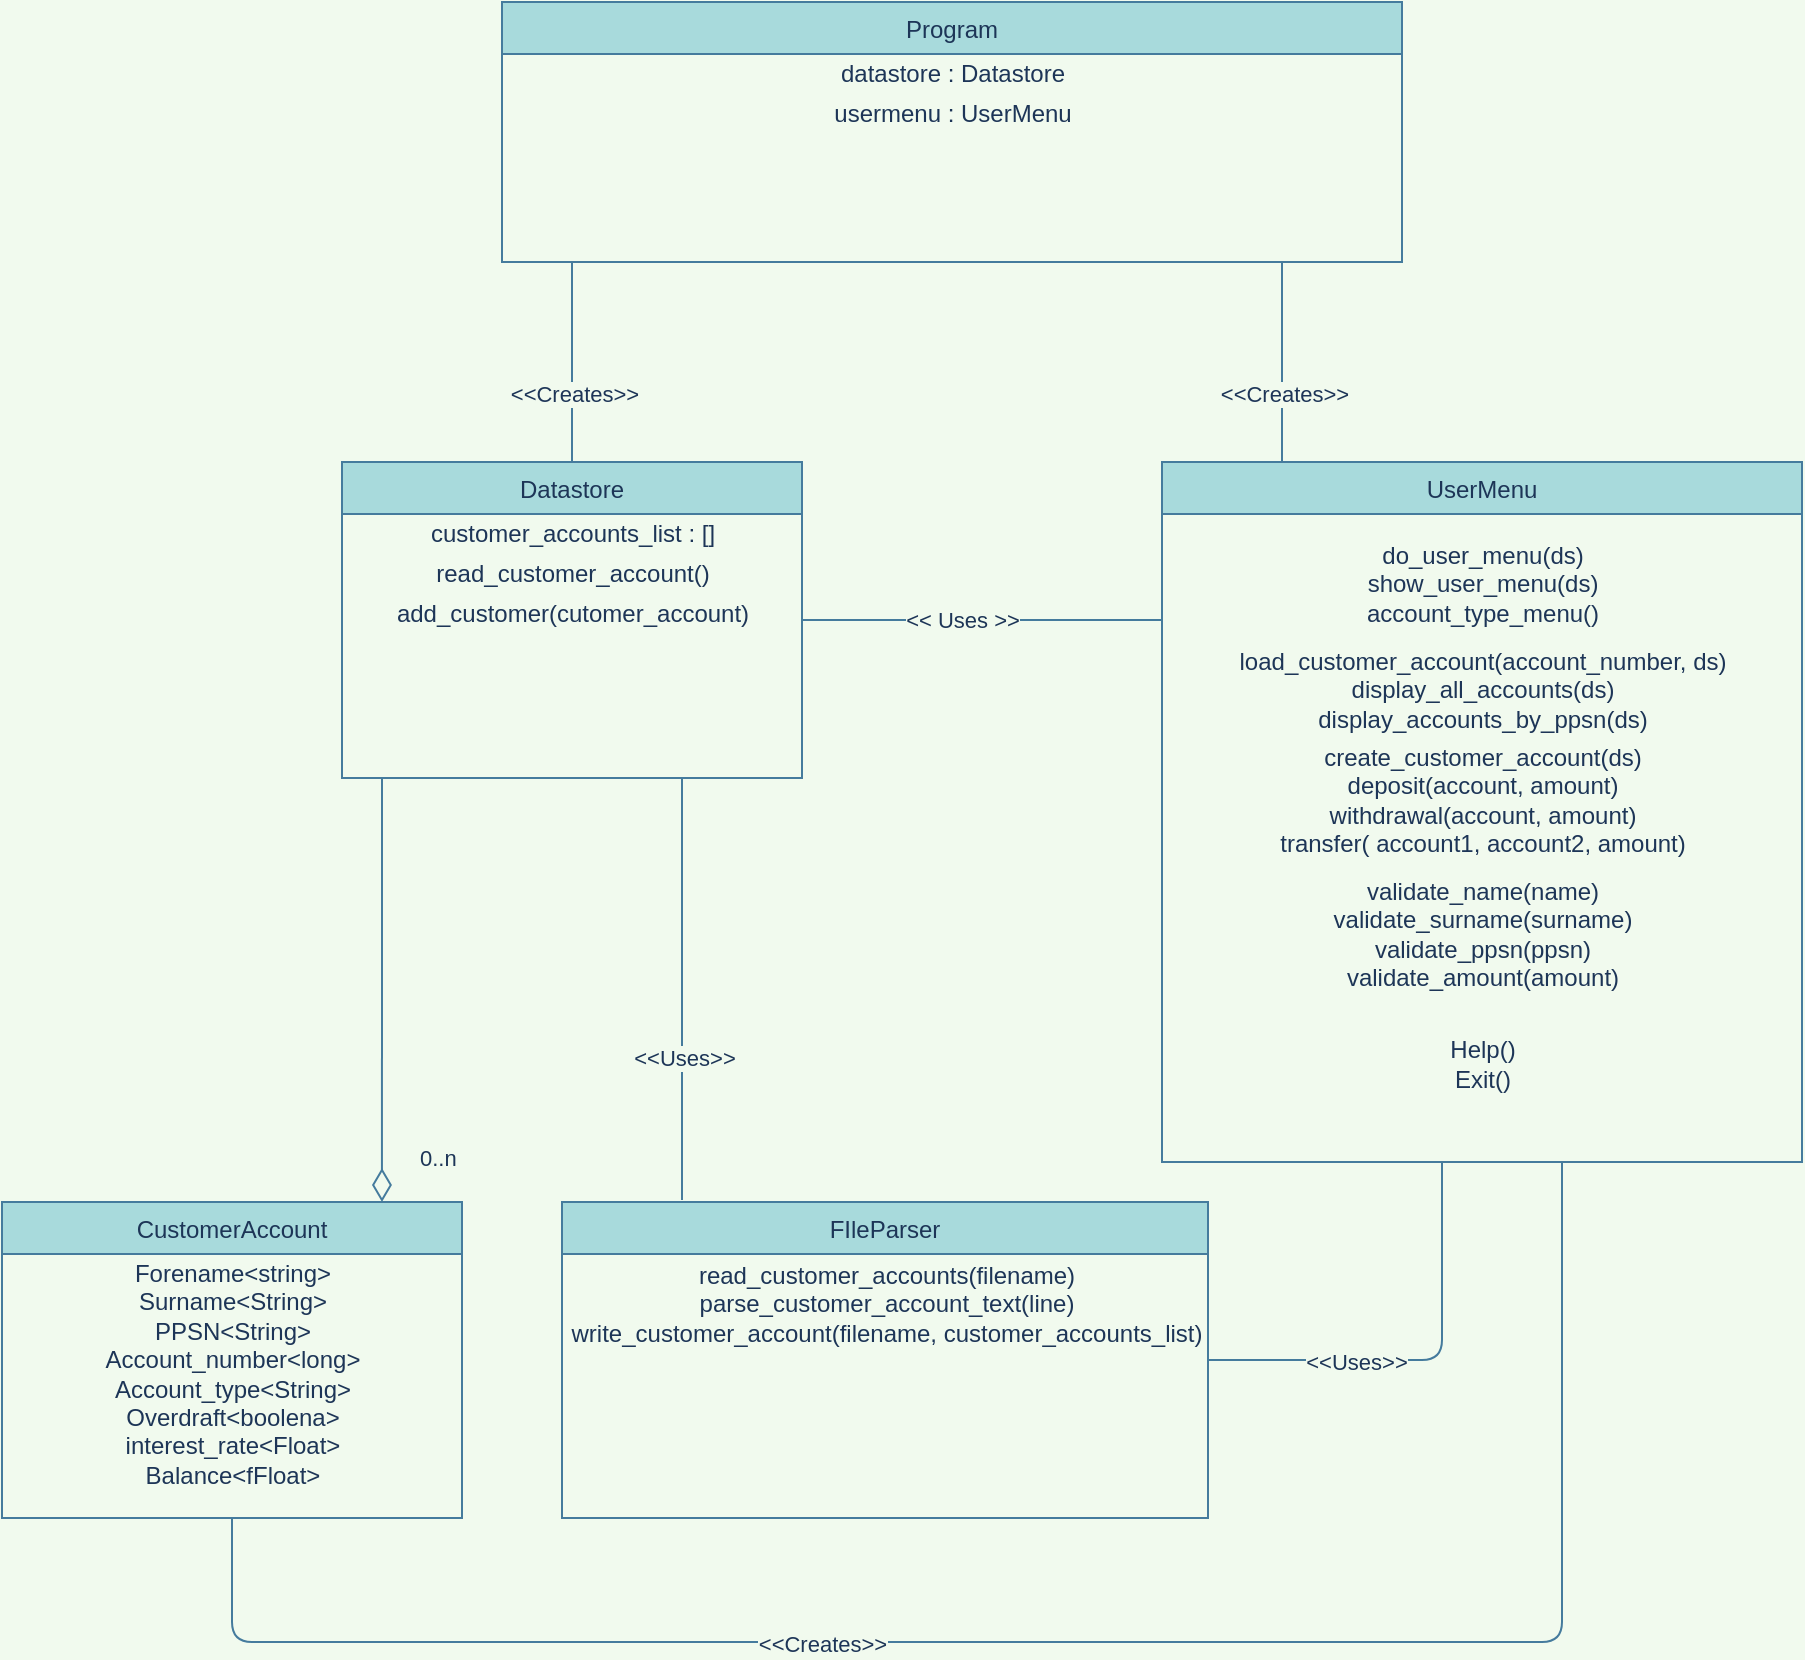 <mxfile>
    <diagram id="C5RBs43oDa-KdzZeNtuy" name="Page-1">
        <mxGraphModel dx="1001" dy="502" grid="0" gridSize="10" guides="1" tooltips="1" connect="1" arrows="1" fold="1" page="1" pageScale="1" pageWidth="1169" pageHeight="1654" background="#F1FAEE" math="0" shadow="0">
            <root>
                <mxCell id="WIyWlLk6GJQsqaUBKTNV-0"/>
                <mxCell id="WIyWlLk6GJQsqaUBKTNV-1" parent="WIyWlLk6GJQsqaUBKTNV-0"/>
                <mxCell id="zkfFHV4jXpPFQw0GAbJ--0" value="Program" style="swimlane;fontStyle=0;align=center;verticalAlign=top;childLayout=stackLayout;horizontal=1;startSize=26;horizontalStack=0;resizeParent=1;resizeLast=0;collapsible=1;marginBottom=0;rounded=0;shadow=0;strokeWidth=1;fillColor=#A8DADC;strokeColor=#457B9D;fontColor=#1D3557;" parent="WIyWlLk6GJQsqaUBKTNV-1" vertex="1">
                    <mxGeometry x="310" y="10" width="450" height="130" as="geometry">
                        <mxRectangle x="230" y="140" width="160" height="26" as="alternateBounds"/>
                    </mxGeometry>
                </mxCell>
                <mxCell id="22" value="datastore : Datastore" style="text;html=1;align=center;verticalAlign=middle;resizable=0;points=[];autosize=1;strokeColor=none;fontColor=#1D3557;" parent="zkfFHV4jXpPFQw0GAbJ--0" vertex="1">
                    <mxGeometry y="26" width="450" height="20" as="geometry"/>
                </mxCell>
                <mxCell id="21" value="usermenu : UserMenu" style="text;html=1;align=center;verticalAlign=middle;resizable=0;points=[];autosize=1;strokeColor=none;fontColor=#1D3557;" parent="zkfFHV4jXpPFQw0GAbJ--0" vertex="1">
                    <mxGeometry y="46" width="450" height="20" as="geometry"/>
                </mxCell>
                <mxCell id="4eJD2KPFafU_sKiDWh8K-37" value="Datastore" style="swimlane;fontStyle=0;align=center;verticalAlign=top;childLayout=stackLayout;horizontal=1;startSize=26;horizontalStack=0;resizeParent=1;resizeLast=0;collapsible=1;marginBottom=0;rounded=0;shadow=0;strokeWidth=1;fillColor=#A8DADC;strokeColor=#457B9D;fontColor=#1D3557;" parent="WIyWlLk6GJQsqaUBKTNV-1" vertex="1">
                    <mxGeometry x="230" y="240" width="230" height="158" as="geometry">
                        <mxRectangle x="230" y="140" width="160" height="26" as="alternateBounds"/>
                    </mxGeometry>
                </mxCell>
                <mxCell id="23" value="customer_accounts_list : []" style="text;html=1;align=center;verticalAlign=middle;resizable=0;points=[];autosize=1;strokeColor=none;fontColor=#1D3557;" parent="4eJD2KPFafU_sKiDWh8K-37" vertex="1">
                    <mxGeometry y="26" width="230" height="20" as="geometry"/>
                </mxCell>
                <mxCell id="25" value="read_customer_account()" style="text;html=1;align=center;verticalAlign=middle;resizable=0;points=[];autosize=1;strokeColor=none;fontColor=#1D3557;" parent="4eJD2KPFafU_sKiDWh8K-37" vertex="1">
                    <mxGeometry y="46" width="230" height="20" as="geometry"/>
                </mxCell>
                <mxCell id="26" value="add_customer(cutomer_account)" style="text;html=1;align=center;verticalAlign=middle;resizable=0;points=[];autosize=1;strokeColor=none;fontColor=#1D3557;" parent="4eJD2KPFafU_sKiDWh8K-37" vertex="1">
                    <mxGeometry y="66" width="230" height="20" as="geometry"/>
                </mxCell>
                <mxCell id="0" value="UserMenu" style="swimlane;fontStyle=0;align=center;verticalAlign=top;childLayout=stackLayout;horizontal=1;startSize=26;horizontalStack=0;resizeParent=1;resizeLast=0;collapsible=1;marginBottom=0;rounded=0;shadow=0;strokeWidth=1;fillColor=#A8DADC;strokeColor=#457B9D;fontColor=#1D3557;" parent="WIyWlLk6GJQsqaUBKTNV-1" vertex="1">
                    <mxGeometry x="640" y="240" width="320" height="350" as="geometry">
                        <mxRectangle x="230" y="140" width="160" height="26" as="alternateBounds"/>
                    </mxGeometry>
                </mxCell>
                <mxCell id="29" value="do_user_menu(ds)&lt;br&gt;show_user_menu(ds)&lt;br&gt;account_type_menu()&lt;br&gt;" style="text;html=1;align=center;verticalAlign=middle;resizable=0;points=[];autosize=2;strokeColor=none;spacingTop=20;fontColor=#1D3557;" parent="0" vertex="1">
                    <mxGeometry y="26" width="320" height="50" as="geometry"/>
                </mxCell>
                <mxCell id="27" value="load_customer_account(account_number, ds)&lt;br&gt;display_all_accounts(ds)&lt;br&gt;display_accounts_by_ppsn(ds)&lt;br&gt;" style="text;html=1;align=center;verticalAlign=middle;resizable=0;points=[];autosize=2;strokeColor=none;spacingTop=26;fontColor=#1D3557;" parent="0" vertex="1">
                    <mxGeometry y="76" width="320" height="50" as="geometry"/>
                </mxCell>
                <mxCell id="30" value="create_customer_account(ds)&lt;br&gt;deposit(account, amount)&lt;br&gt;withdrawal(account, amount)&lt;br&gt;transfer( account1, account2, amount)" style="text;html=1;align=center;verticalAlign=middle;resizable=0;points=[];autosize=3;strokeColor=none;spacingTop=26;fontColor=#1D3557;" parent="0" vertex="1">
                    <mxGeometry y="126" width="320" height="60" as="geometry"/>
                </mxCell>
                <mxCell id="31" value="validate_name(name)&lt;br&gt;validate_surname(surname)&lt;br&gt;validate_ppsn(ppsn)&lt;br&gt;validate_amount(amount)" style="text;html=1;align=center;verticalAlign=middle;resizable=0;points=[];autosize=1;strokeColor=none;spacingTop=20;fontColor=#1D3557;" parent="0" vertex="1">
                    <mxGeometry y="186" width="320" height="80" as="geometry"/>
                </mxCell>
                <mxCell id="32" value="Help()&lt;br&gt;Exit()&lt;br&gt;" style="text;html=1;align=center;verticalAlign=middle;resizable=0;points=[];autosize=1;strokeColor=none;spacingTop=20;fontColor=#1D3557;" parent="0" vertex="1">
                    <mxGeometry y="266" width="320" height="50" as="geometry"/>
                </mxCell>
                <mxCell id="1" value="CustomerAccount" style="swimlane;fontStyle=0;align=center;verticalAlign=top;childLayout=stackLayout;horizontal=1;startSize=26;horizontalStack=0;resizeParent=1;resizeLast=0;collapsible=1;marginBottom=0;rounded=0;shadow=0;strokeWidth=1;fillColor=#A8DADC;strokeColor=#457B9D;fontColor=#1D3557;" parent="WIyWlLk6GJQsqaUBKTNV-1" vertex="1">
                    <mxGeometry x="60" y="610" width="230" height="158" as="geometry">
                        <mxRectangle x="230" y="140" width="160" height="26" as="alternateBounds"/>
                    </mxGeometry>
                </mxCell>
                <mxCell id="33" value="Forename&amp;lt;string&amp;gt;&lt;br&gt;Surname&amp;lt;String&amp;gt;&lt;br&gt;PPSN&amp;lt;String&amp;gt;&lt;br&gt;Account_number&amp;lt;long&amp;gt;&lt;br&gt;Account_type&amp;lt;String&amp;gt;&lt;br&gt;Overdraft&amp;lt;boolena&amp;gt;&lt;br&gt;interest_rate&amp;lt;Float&amp;gt;&lt;br&gt;Balance&amp;lt;fFloat&amp;gt;" style="text;html=1;align=center;verticalAlign=middle;resizable=0;points=[];autosize=1;strokeColor=none;fontColor=#1D3557;" parent="1" vertex="1">
                    <mxGeometry y="26" width="230" height="120" as="geometry"/>
                </mxCell>
                <mxCell id="2" value="FIleParser" style="swimlane;fontStyle=0;align=center;verticalAlign=top;childLayout=stackLayout;horizontal=1;startSize=26;horizontalStack=0;resizeParent=1;resizeLast=0;collapsible=1;marginBottom=0;rounded=0;shadow=0;strokeWidth=1;fillColor=#A8DADC;strokeColor=#457B9D;fontColor=#1D3557;" parent="WIyWlLk6GJQsqaUBKTNV-1" vertex="1">
                    <mxGeometry x="340" y="610" width="323" height="158" as="geometry">
                        <mxRectangle x="230" y="140" width="160" height="26" as="alternateBounds"/>
                    </mxGeometry>
                </mxCell>
                <mxCell id="46" value="read_customer_accounts(filename)&lt;br&gt;parse_customer_account_text(line)&lt;br&gt;write_customer_account(filename, customer_accounts_list)" style="text;html=1;align=center;verticalAlign=middle;resizable=0;points=[];autosize=1;strokeColor=none;fontColor=#1D3557;" parent="2" vertex="1">
                    <mxGeometry y="26" width="323" height="50" as="geometry"/>
                </mxCell>
                <mxCell id="7" value="" style="endArrow=none;html=1;exitX=0.5;exitY=0;exitDx=0;exitDy=0;labelBackgroundColor=#F1FAEE;strokeColor=#457B9D;fontColor=#1D3557;" parent="WIyWlLk6GJQsqaUBKTNV-1" source="4eJD2KPFafU_sKiDWh8K-37" edge="1">
                    <mxGeometry width="50" height="50" relative="1" as="geometry">
                        <mxPoint x="490" y="400" as="sourcePoint"/>
                        <mxPoint x="345" y="140" as="targetPoint"/>
                    </mxGeometry>
                </mxCell>
                <mxCell id="8" value="&amp;lt;&amp;lt;Creates&amp;gt;&amp;gt;" style="edgeLabel;html=1;align=center;verticalAlign=middle;resizable=0;points=[];labelBackgroundColor=#F1FAEE;fontColor=#1D3557;" parent="7" vertex="1" connectable="0">
                    <mxGeometry x="-0.32" y="-1" relative="1" as="geometry">
                        <mxPoint as="offset"/>
                    </mxGeometry>
                </mxCell>
                <mxCell id="9" value="" style="endArrow=none;html=1;exitX=0.5;exitY=0;exitDx=0;exitDy=0;labelBackgroundColor=#F1FAEE;strokeColor=#457B9D;fontColor=#1D3557;" parent="WIyWlLk6GJQsqaUBKTNV-1" edge="1">
                    <mxGeometry width="50" height="50" relative="1" as="geometry">
                        <mxPoint x="700" y="240" as="sourcePoint"/>
                        <mxPoint x="700" y="140" as="targetPoint"/>
                    </mxGeometry>
                </mxCell>
                <mxCell id="10" value="&amp;lt;&amp;lt;Creates&amp;gt;&amp;gt;" style="edgeLabel;html=1;align=center;verticalAlign=middle;resizable=0;points=[];labelBackgroundColor=#F1FAEE;fontColor=#1D3557;" parent="9" vertex="1" connectable="0">
                    <mxGeometry x="-0.32" y="-1" relative="1" as="geometry">
                        <mxPoint as="offset"/>
                    </mxGeometry>
                </mxCell>
                <mxCell id="11" value="" style="endArrow=none;html=1;exitX=1;exitY=0.5;exitDx=0;exitDy=0;labelBackgroundColor=#F1FAEE;strokeColor=#457B9D;fontColor=#1D3557;" parent="WIyWlLk6GJQsqaUBKTNV-1" source="4eJD2KPFafU_sKiDWh8K-37" edge="1">
                    <mxGeometry width="50" height="50" relative="1" as="geometry">
                        <mxPoint x="490" y="400" as="sourcePoint"/>
                        <mxPoint x="640" y="319" as="targetPoint"/>
                    </mxGeometry>
                </mxCell>
                <mxCell id="12" value="&amp;lt;&amp;lt; Uses &amp;gt;&amp;gt;" style="edgeLabel;html=1;align=center;verticalAlign=middle;resizable=0;points=[];labelBackgroundColor=#F1FAEE;fontColor=#1D3557;" parent="11" vertex="1" connectable="0">
                    <mxGeometry x="-0.322" y="1" relative="1" as="geometry">
                        <mxPoint x="19" y="1" as="offset"/>
                    </mxGeometry>
                </mxCell>
                <mxCell id="14" value="0..n" style="endArrow=none;html=1;endSize=12;startArrow=diamondThin;startSize=14;startFill=0;align=left;verticalAlign=bottom;strokeWidth=1;endFill=0;entryX=0.75;entryY=1;entryDx=0;entryDy=0;exitX=0.826;exitY=0;exitDx=0;exitDy=0;exitPerimeter=0;labelBackgroundColor=#F1FAEE;strokeColor=#457B9D;fontColor=#1D3557;" parent="WIyWlLk6GJQsqaUBKTNV-1" source="1" edge="1">
                    <mxGeometry x="-0.873" y="-17" relative="1" as="geometry">
                        <mxPoint x="250" y="470" as="sourcePoint"/>
                        <mxPoint x="250" y="398" as="targetPoint"/>
                        <mxPoint as="offset"/>
                    </mxGeometry>
                </mxCell>
                <mxCell id="15" value="" style="endArrow=none;html=1;labelBackgroundColor=#F1FAEE;strokeColor=#457B9D;fontColor=#1D3557;" parent="WIyWlLk6GJQsqaUBKTNV-1" edge="1">
                    <mxGeometry width="50" height="50" relative="1" as="geometry">
                        <mxPoint x="400" y="609" as="sourcePoint"/>
                        <mxPoint x="400" y="398" as="targetPoint"/>
                    </mxGeometry>
                </mxCell>
                <mxCell id="16" value="&amp;lt;&amp;lt;Uses&amp;gt;&amp;gt;" style="edgeLabel;html=1;align=center;verticalAlign=middle;resizable=0;points=[];labelBackgroundColor=#F1FAEE;fontColor=#1D3557;" parent="15" vertex="1" connectable="0">
                    <mxGeometry x="-0.32" y="-1" relative="1" as="geometry">
                        <mxPoint as="offset"/>
                    </mxGeometry>
                </mxCell>
                <mxCell id="18" value="" style="endArrow=none;html=1;exitX=1;exitY=0.5;exitDx=0;exitDy=0;labelBackgroundColor=#F1FAEE;strokeColor=#457B9D;fontColor=#1D3557;" parent="WIyWlLk6GJQsqaUBKTNV-1" source="2" edge="1">
                    <mxGeometry width="50" height="50" relative="1" as="geometry">
                        <mxPoint x="680.01" y="538.05" as="sourcePoint"/>
                        <mxPoint x="780" y="590" as="targetPoint"/>
                        <Array as="points">
                            <mxPoint x="780" y="689"/>
                        </Array>
                    </mxGeometry>
                </mxCell>
                <mxCell id="19" value="&amp;lt;&amp;lt;Uses&amp;gt;&amp;gt;" style="edgeLabel;html=1;align=center;verticalAlign=middle;resizable=0;points=[];labelBackgroundColor=#F1FAEE;fontColor=#1D3557;" parent="18" vertex="1" connectable="0">
                    <mxGeometry x="-0.32" y="-1" relative="1" as="geometry">
                        <mxPoint as="offset"/>
                    </mxGeometry>
                </mxCell>
                <mxCell id="37" value="" style="endArrow=none;html=1;exitX=0.5;exitY=1;exitDx=0;exitDy=0;labelBackgroundColor=#F1FAEE;strokeColor=#457B9D;fontColor=#1D3557;" parent="WIyWlLk6GJQsqaUBKTNV-1" source="1" edge="1">
                    <mxGeometry width="50" height="50" relative="1" as="geometry">
                        <mxPoint x="670" y="689" as="sourcePoint"/>
                        <mxPoint x="840" y="590" as="targetPoint"/>
                        <Array as="points">
                            <mxPoint x="175" y="830"/>
                            <mxPoint x="840" y="830"/>
                        </Array>
                    </mxGeometry>
                </mxCell>
                <mxCell id="38" value="&amp;lt;&amp;lt;Creates&amp;gt;&amp;gt;" style="edgeLabel;html=1;align=center;verticalAlign=middle;resizable=0;points=[];labelBackgroundColor=#F1FAEE;fontColor=#1D3557;" parent="37" vertex="1" connectable="0">
                    <mxGeometry x="-0.32" y="-1" relative="1" as="geometry">
                        <mxPoint x="28" as="offset"/>
                    </mxGeometry>
                </mxCell>
            </root>
        </mxGraphModel>
    </diagram>
</mxfile>